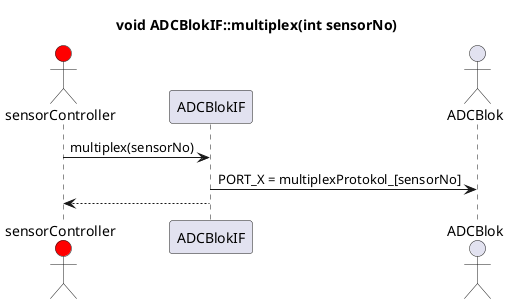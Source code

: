 @startuml
title void ADCBlokIF::multiplex(int sensorNo)

skinparam MaxMessageSize 300

actor sensorController as SC #red
participant ADCBlokIF as ADCIF
actor ADCBlok as ADC

SC -> ADCIF : multiplex(sensorNo)
ADCIF -> ADC : PORT_X = multiplexProtokol_[sensorNo]
ADCIF --> SC : 

@enduml